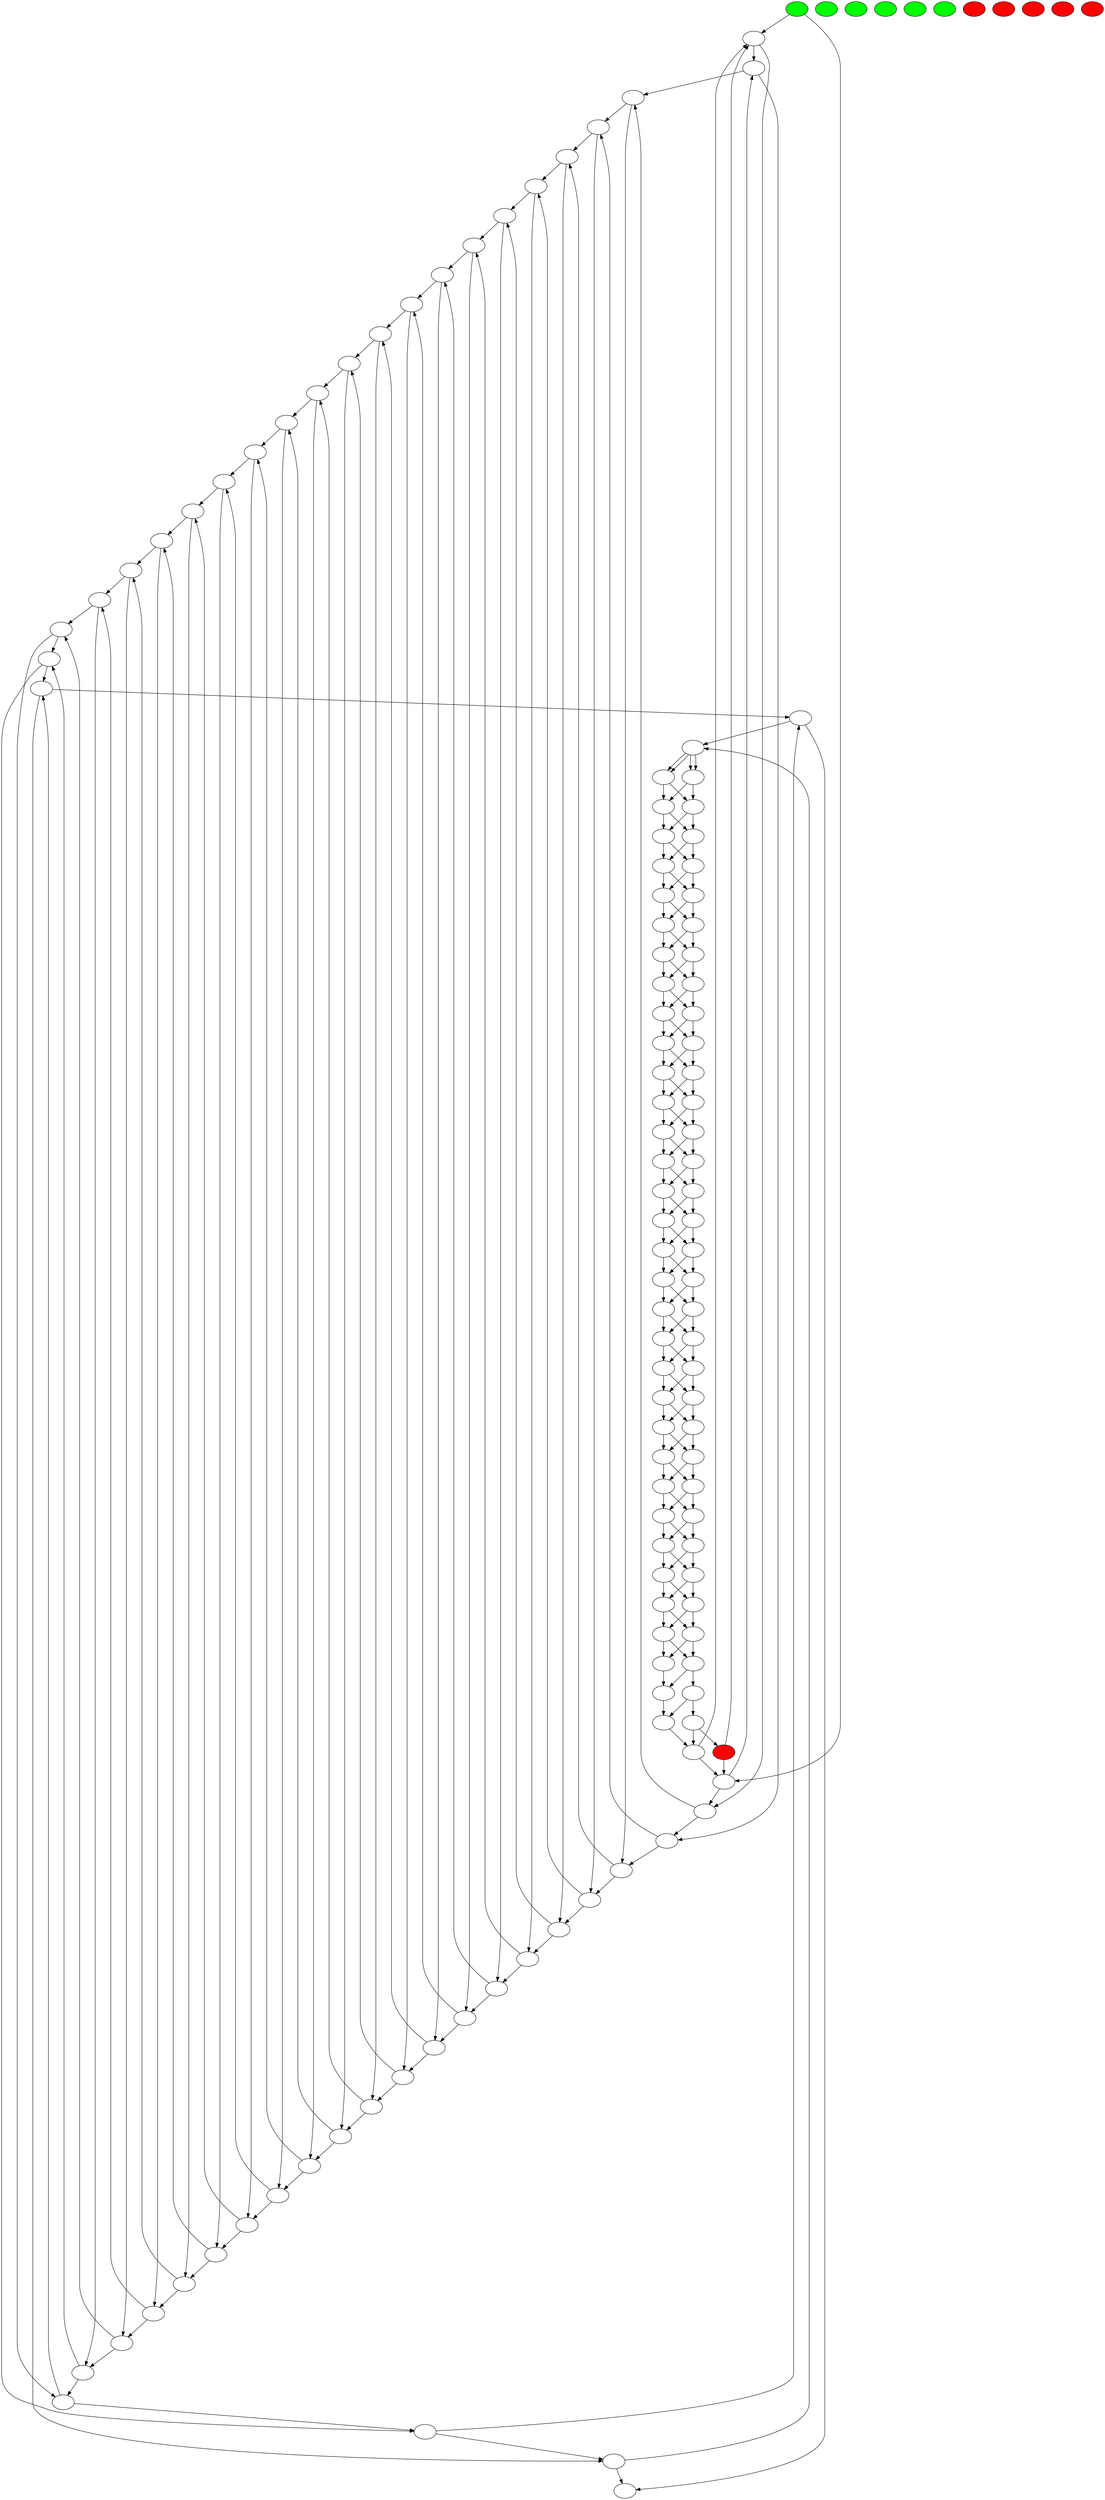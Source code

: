 digraph AOC_2023_08 {
    node[label=""];

TSA [style=filled, fillcolor=green ]
JTA [style=filled, fillcolor=green ]
BLA [style=filled, fillcolor=green ]
NBA [style=filled, fillcolor=green ]
AAA [style=filled, fillcolor=green ]
QXA [style=filled, fillcolor=green ]

NVZ [style=filled, fillcolor=red ]
VKZ [style=filled, fillcolor=red ]
KRZ [style=filled, fillcolor=red ]
SGZ [style=filled, fillcolor=red ]
BSZ [style=filled, fillcolor=red ]
ZZZ [style=filled, fillcolor=red ]

BSZ -> {MFF, DJG}

TSA -> {DJG, MFF}
DJG -> {LHG, GND}
MFF -> {GND, LHG}
GND -> {PSH, SJM}
LHG -> {PSH, SJM}
PSH -> {FGV, KPH}
SJM -> {KPH, FGV}
FGV -> {DXP, TMR}
KPH -> {TMR, DXP}
DXP -> {MCN, MBF}
TMR -> {MCN, MBF}
MCN -> {DJD, FGF}
MBF -> {DJD, FGF}
DJD -> {NGN, VDP}
FGF -> {VDP, NGN}
NGN -> {GRC, NCT}
VDP -> {GRC, NCT}
GRC -> {GNF, RVF}
NCT -> {GNF, RVF}
GNF -> {GFG, MQN}
RVF -> {GFG, MQN}
GFG -> {RQS, CJM}
MQN -> {CJM, RQS}
RQS -> {KND, HGR}
CJM -> {HGR, KND}
KND -> {KSV, JLB}
HGR -> {JLB, KSV}
JLB -> {PBK, LSB}
KSV -> {LSB, PBK}
LSB -> {NMC, VPQ}
PBK -> {VPQ, NMC}
NMC -> {QRB, NHS}
VPQ -> {NHS, QRB}
NHS -> {LQS, NDX}
QRB -> {LQS, NDX}
LQS -> {XML, LBQ}
NDX -> {XML, LBQ}
XML -> {TQJ, FCX}
LBQ -> {TQJ, FCX}
TQJ -> {LMN, SHR}
FCX -> {LMN, SHR}
LMN -> {LQR, SBX}
SHR -> {LQR, SBX}
LQR -> {KMD, NDM}
SBX -> {KMD, NDM}
KMD -> {LVV, GPP}
NDM -> {LVV, GPP}
LVV -> {VDJ, CDX}
GPP -> {VDJ, CDX}
VDJ -> {NGJ, TCK}
VDJ -> {NGJ, TCK}
NGJ -> {NFP, RCP}
TCK -> {NFP, RCP}
NFP -> {GPD, HBD}
RCP -> {HBD, GPD}
GPD -> {SXD, BML}
HBD -> {SXD, BML}
SXD -> {XHC, TDX}
BML -> {TDX, XHC}
XHC -> {KHD, PHF}
TDX -> {PHF, KHD}
PHF -> {TFN, NQQ}
KHD -> {TFN, NQQ}
TFN -> {VDL, QGK}
NQQ -> {VDL, QGK}
VDL -> {PCG, DHB}
QGK -> {DHB, PCG}
PCG -> {FJD, MRT}
DHB -> {MRT, FJD}
FJD -> {XTH, SML}
MRT -> {XTH, SML}
XTH -> {SGX, NLP}
SML -> {SGX, NLP}
SGX -> {HXN, KJN}
NLP -> {HXN, KJN}
HXN -> {RRR, JGK}
KJN -> {JGK, RRR}
RRR -> {TJF, QGN}
JGK -> {QGN, TJF}
TJF -> {XDN, RMG}
QGN -> {RMG, XDN}
XDN -> {MKC, KRM}
RMG -> {KRM, MKC}
MKC -> {GBJ, FPG}
KRM -> {GBJ, FPG}
GBJ -> {CNS, MJB}
FPG -> {CNS, MJB}
CNS -> {SFH, NDC}
MJB -> {NDC, SFH}
SFH -> {NTH, FSJ}
NDC -> {NTH, FSJ}
NTH -> {QNG, HVG}
FSJ -> {QNG, HVG}
QNG -> {DLX, KXG}
HVG -> {KXG, DLX}
DLX -> {FFC, GNS}
KXG -> {FFC, GNS}
FFC -> {MFN, STT}
GNS -> {MFN, STT}
MFN -> {VNG, KGV}
STT -> {KGV, VNG}
VNG -> {DKC, SMV}
KGV -> {SMV, DKC}
DKC -> {TXT, JKR}
SMV -> {JKR, TXT}
TXT -> {QFL, TGB}
JKR -> {TGB, QFL}
QFL -> {TQQ, LRV}
TGB -> {TQQ, LRV}
TQQ -> {NNC, BHD}
LRV -> {NNC, BHD}
NNC -> {MVV, MVV}
BHD -> {MVV, HNR}
MVV -> {PBD, PBD}
HNR -> {PBD, HTD}
PBD -> {HGV, HGV}
HTD -> {HGV, BSZ}
HGV -> {DJG, MFF}

}